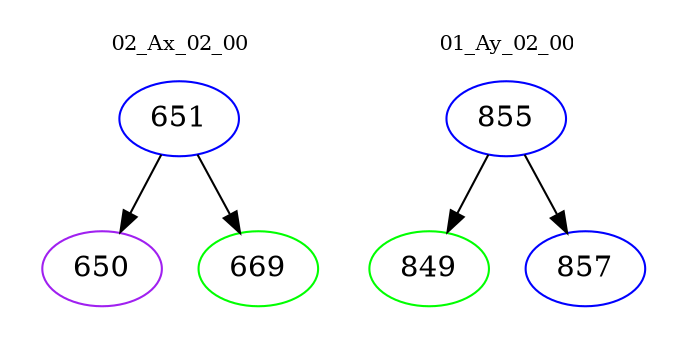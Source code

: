 digraph{
subgraph cluster_0 {
color = white
label = "02_Ax_02_00";
fontsize=10;
T0_651 [label="651", color="blue"]
T0_651 -> T0_650 [color="black"]
T0_650 [label="650", color="purple"]
T0_651 -> T0_669 [color="black"]
T0_669 [label="669", color="green"]
}
subgraph cluster_1 {
color = white
label = "01_Ay_02_00";
fontsize=10;
T1_855 [label="855", color="blue"]
T1_855 -> T1_849 [color="black"]
T1_849 [label="849", color="green"]
T1_855 -> T1_857 [color="black"]
T1_857 [label="857", color="blue"]
}
}
